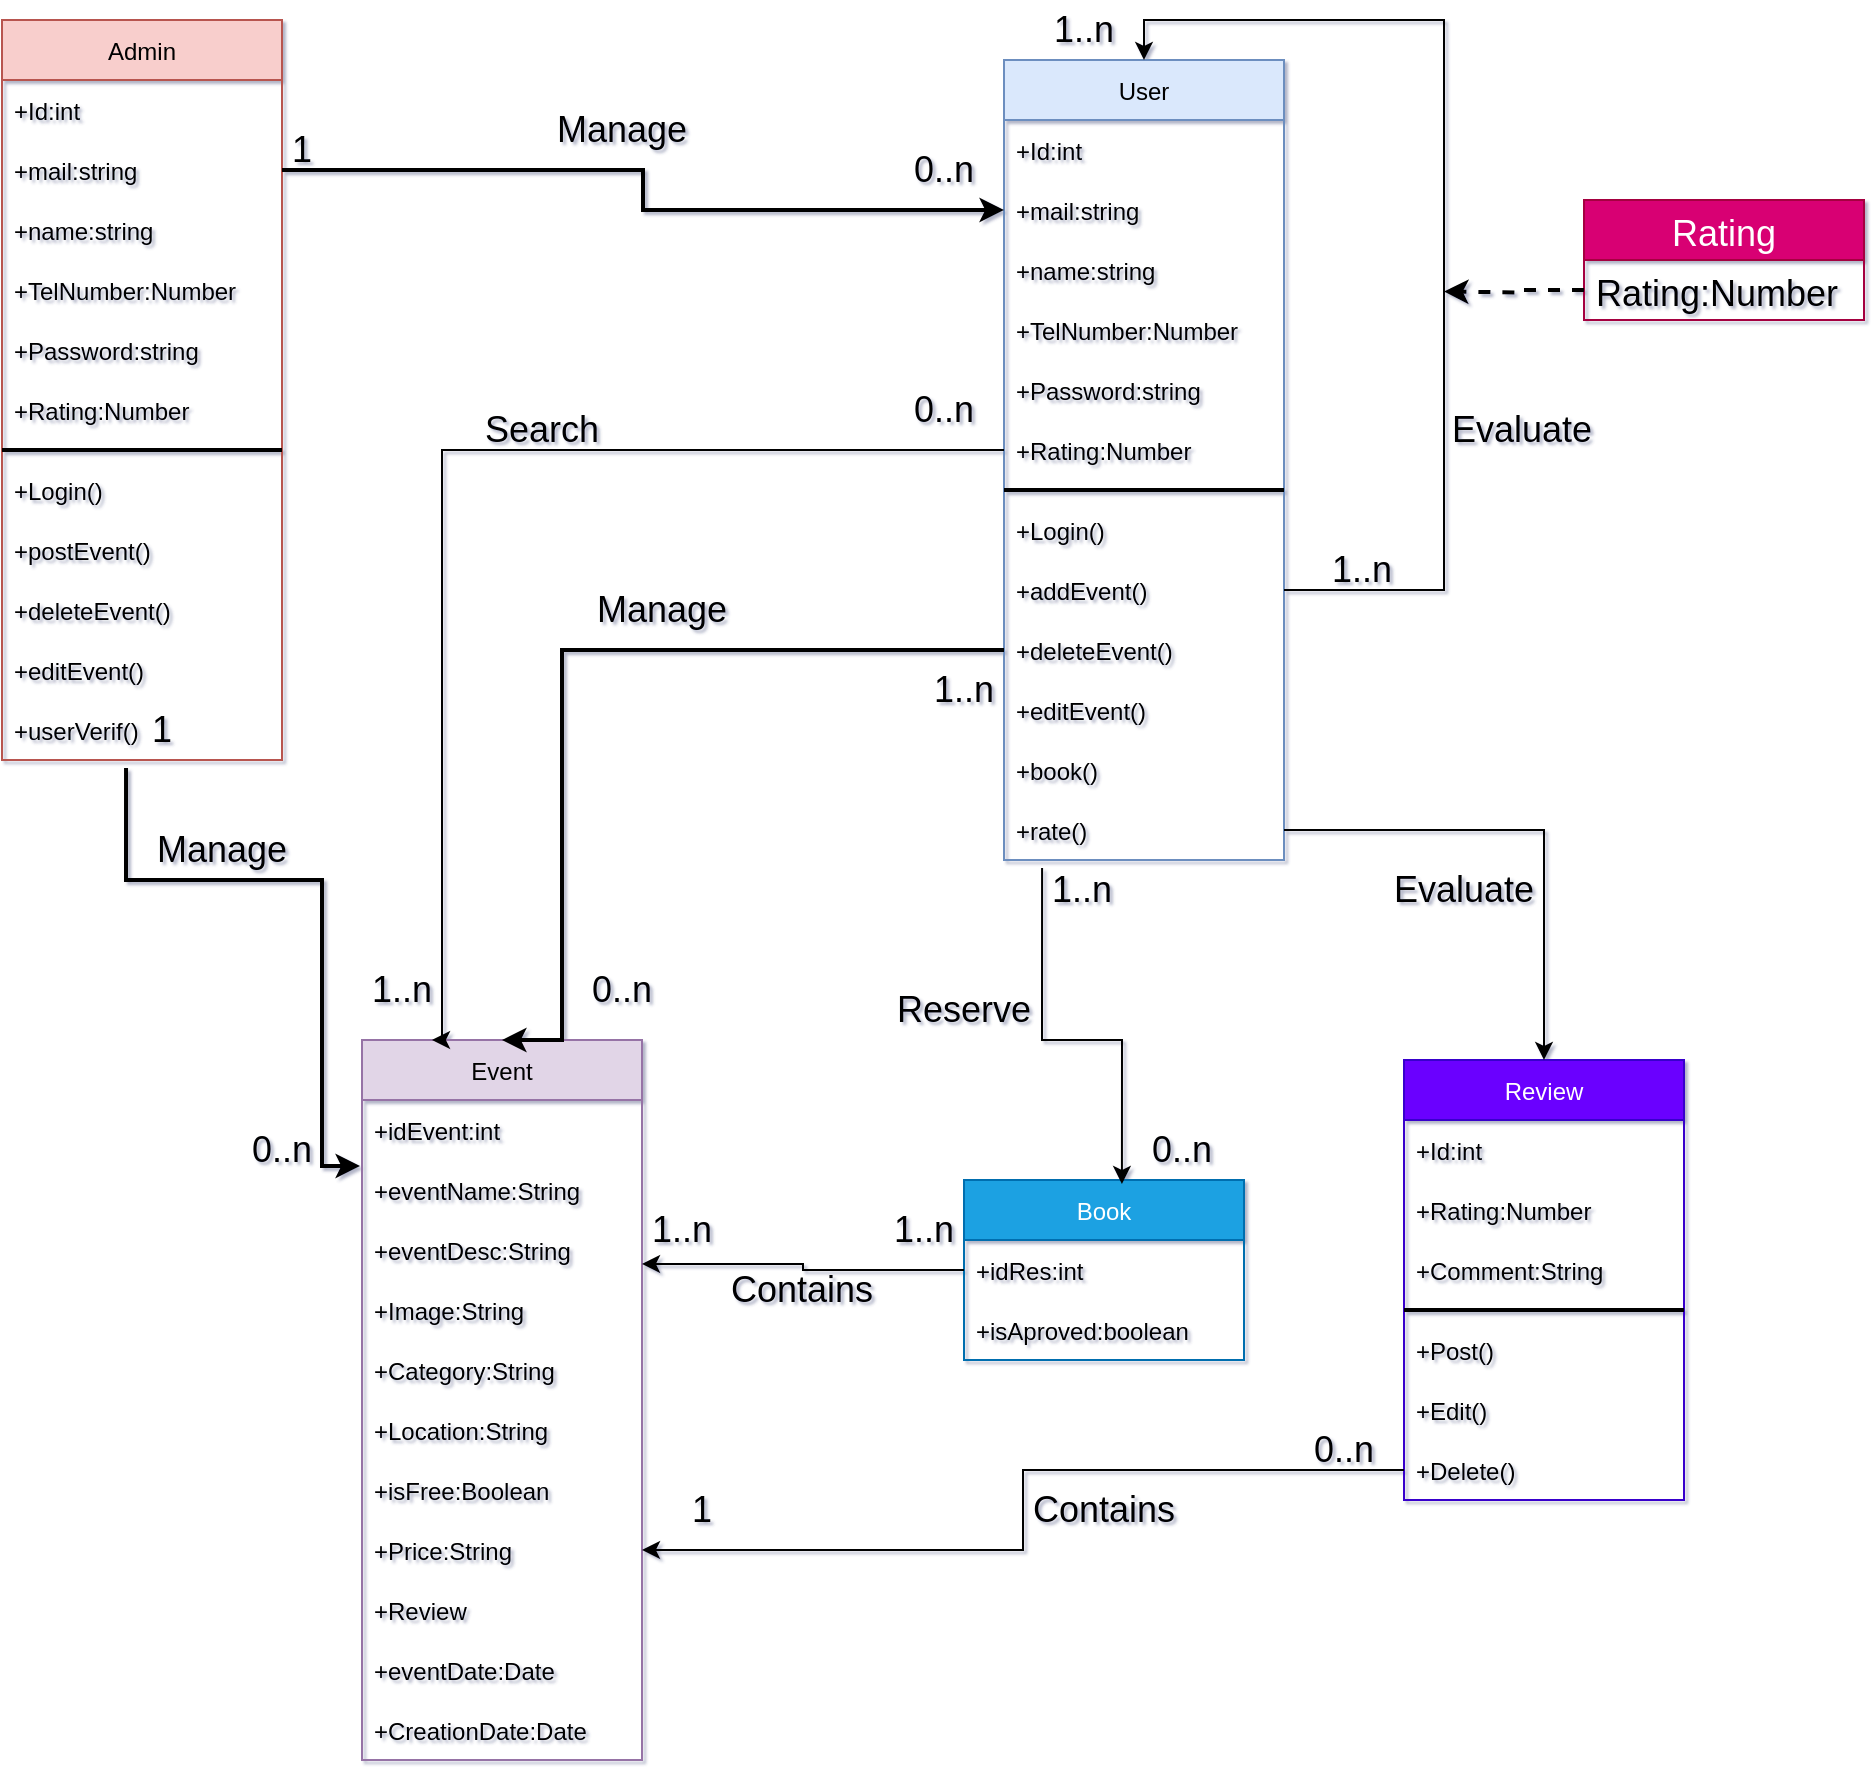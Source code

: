 <mxfile version="15.5.0" type="github">
  <diagram id="R2lEEEUBdFMjLlhIrx00" name="Page-1">
    <mxGraphModel dx="1181" dy="690" grid="0" gridSize="10" guides="1" tooltips="1" connect="1" arrows="1" fold="1" page="1" pageScale="1" pageWidth="850" pageHeight="1100" background="#FFFFFF" math="0" shadow="1" extFonts="Permanent Marker^https://fonts.googleapis.com/css?family=Permanent+Marker">
      <root>
        <mxCell id="0" />
        <mxCell id="1" parent="0" />
        <mxCell id="o4KRChbn16GOn_B5udHL-1" value="User" style="swimlane;fontStyle=0;childLayout=stackLayout;horizontal=1;startSize=30;horizontalStack=0;resizeParent=1;resizeParentMax=0;resizeLast=0;collapsible=1;marginBottom=0;hachureGap=4;pointerEvents=0;fillColor=#dae8fc;strokeColor=#6c8ebf;" parent="1" vertex="1">
          <mxGeometry x="531" y="40" width="140" height="400" as="geometry" />
        </mxCell>
        <mxCell id="o4KRChbn16GOn_B5udHL-2" value="+Id:int " style="text;strokeColor=none;fillColor=none;align=left;verticalAlign=middle;spacingLeft=4;spacingRight=4;overflow=hidden;points=[[0,0.5],[1,0.5]];portConstraint=eastwest;rotatable=0;" parent="o4KRChbn16GOn_B5udHL-1" vertex="1">
          <mxGeometry y="30" width="140" height="30" as="geometry" />
        </mxCell>
        <mxCell id="o4KRChbn16GOn_B5udHL-3" value="+mail:string" style="text;strokeColor=none;fillColor=none;align=left;verticalAlign=middle;spacingLeft=4;spacingRight=4;overflow=hidden;points=[[0,0.5],[1,0.5]];portConstraint=eastwest;rotatable=0;" parent="o4KRChbn16GOn_B5udHL-1" vertex="1">
          <mxGeometry y="60" width="140" height="30" as="geometry" />
        </mxCell>
        <mxCell id="o4KRChbn16GOn_B5udHL-4" value="+name:string" style="text;strokeColor=none;fillColor=none;align=left;verticalAlign=middle;spacingLeft=4;spacingRight=4;overflow=hidden;points=[[0,0.5],[1,0.5]];portConstraint=eastwest;rotatable=0;" parent="o4KRChbn16GOn_B5udHL-1" vertex="1">
          <mxGeometry y="90" width="140" height="30" as="geometry" />
        </mxCell>
        <mxCell id="o4KRChbn16GOn_B5udHL-6" value="+TelNumber:Number" style="text;strokeColor=none;fillColor=none;align=left;verticalAlign=middle;spacingLeft=4;spacingRight=4;overflow=hidden;points=[[0,0.5],[1,0.5]];portConstraint=eastwest;rotatable=0;hachureGap=4;pointerEvents=0;" parent="o4KRChbn16GOn_B5udHL-1" vertex="1">
          <mxGeometry y="120" width="140" height="30" as="geometry" />
        </mxCell>
        <mxCell id="o4KRChbn16GOn_B5udHL-7" value="+Password:string" style="text;strokeColor=none;fillColor=none;align=left;verticalAlign=middle;spacingLeft=4;spacingRight=4;overflow=hidden;points=[[0,0.5],[1,0.5]];portConstraint=eastwest;rotatable=0;hachureGap=4;pointerEvents=0;" parent="o4KRChbn16GOn_B5udHL-1" vertex="1">
          <mxGeometry y="150" width="140" height="30" as="geometry" />
        </mxCell>
        <mxCell id="o4KRChbn16GOn_B5udHL-17" value="+Rating:Number" style="text;strokeColor=none;fillColor=none;align=left;verticalAlign=middle;spacingLeft=4;spacingRight=4;overflow=hidden;points=[[0,0.5],[1,0.5]];portConstraint=eastwest;rotatable=0;hachureGap=4;pointerEvents=0;" parent="o4KRChbn16GOn_B5udHL-1" vertex="1">
          <mxGeometry y="180" width="140" height="30" as="geometry" />
        </mxCell>
        <mxCell id="o4KRChbn16GOn_B5udHL-12" value="" style="line;strokeWidth=2;html=1;hachureGap=4;pointerEvents=0;" parent="o4KRChbn16GOn_B5udHL-1" vertex="1">
          <mxGeometry y="210" width="140" height="10" as="geometry" />
        </mxCell>
        <mxCell id="o4KRChbn16GOn_B5udHL-5" value="+Login()" style="text;strokeColor=none;fillColor=none;align=left;verticalAlign=middle;spacingLeft=4;spacingRight=4;overflow=hidden;points=[[0,0.5],[1,0.5]];portConstraint=eastwest;rotatable=0;hachureGap=4;pointerEvents=0;labelBorderColor=none;" parent="o4KRChbn16GOn_B5udHL-1" vertex="1">
          <mxGeometry y="220" width="140" height="30" as="geometry" />
        </mxCell>
        <mxCell id="o4KRChbn16GOn_B5udHL-8" value="+addEvent()" style="text;strokeColor=none;fillColor=none;align=left;verticalAlign=middle;spacingLeft=4;spacingRight=4;overflow=hidden;points=[[0,0.5],[1,0.5]];portConstraint=eastwest;rotatable=0;hachureGap=4;pointerEvents=0;" parent="o4KRChbn16GOn_B5udHL-1" vertex="1">
          <mxGeometry y="250" width="140" height="30" as="geometry" />
        </mxCell>
        <mxCell id="o4KRChbn16GOn_B5udHL-13" value="+deleteEvent()" style="text;strokeColor=none;fillColor=none;align=left;verticalAlign=middle;spacingLeft=4;spacingRight=4;overflow=hidden;points=[[0,0.5],[1,0.5]];portConstraint=eastwest;rotatable=0;hachureGap=4;pointerEvents=0;" parent="o4KRChbn16GOn_B5udHL-1" vertex="1">
          <mxGeometry y="280" width="140" height="30" as="geometry" />
        </mxCell>
        <mxCell id="o4KRChbn16GOn_B5udHL-16" value="+editEvent()" style="text;strokeColor=none;fillColor=none;align=left;verticalAlign=middle;spacingLeft=4;spacingRight=4;overflow=hidden;points=[[0,0.5],[1,0.5]];portConstraint=eastwest;rotatable=0;hachureGap=4;pointerEvents=0;" parent="o4KRChbn16GOn_B5udHL-1" vertex="1">
          <mxGeometry y="310" width="140" height="30" as="geometry" />
        </mxCell>
        <mxCell id="o4KRChbn16GOn_B5udHL-15" value="+book()" style="text;strokeColor=none;fillColor=none;align=left;verticalAlign=middle;spacingLeft=4;spacingRight=4;overflow=hidden;points=[[0,0.5],[1,0.5]];portConstraint=eastwest;rotatable=0;hachureGap=4;pointerEvents=0;" parent="o4KRChbn16GOn_B5udHL-1" vertex="1">
          <mxGeometry y="340" width="140" height="30" as="geometry" />
        </mxCell>
        <mxCell id="o4KRChbn16GOn_B5udHL-14" value="+rate()" style="text;strokeColor=none;fillColor=none;align=left;verticalAlign=middle;spacingLeft=4;spacingRight=4;overflow=hidden;points=[[0,0.5],[1,0.5]];portConstraint=eastwest;rotatable=0;hachureGap=4;pointerEvents=0;" parent="o4KRChbn16GOn_B5udHL-1" vertex="1">
          <mxGeometry y="370" width="140" height="30" as="geometry" />
        </mxCell>
        <mxCell id="XhbfvF3PlBah4aEJmy0v-29" style="edgeStyle=orthogonalEdgeStyle;rounded=0;orthogonalLoop=1;jettySize=auto;html=1;exitX=1;exitY=0.5;exitDx=0;exitDy=0;fontSize=18;entryX=0.5;entryY=0;entryDx=0;entryDy=0;" edge="1" parent="o4KRChbn16GOn_B5udHL-1" source="o4KRChbn16GOn_B5udHL-8" target="o4KRChbn16GOn_B5udHL-1">
          <mxGeometry relative="1" as="geometry">
            <mxPoint x="280.0" y="-30" as="targetPoint" />
            <Array as="points">
              <mxPoint x="220" y="265" />
              <mxPoint x="220" y="-20" />
              <mxPoint x="70" y="-20" />
            </Array>
          </mxGeometry>
        </mxCell>
        <mxCell id="o4KRChbn16GOn_B5udHL-18" value="Book" style="swimlane;fontStyle=0;childLayout=stackLayout;horizontal=1;startSize=30;horizontalStack=0;resizeParent=1;resizeParentMax=0;resizeLast=0;collapsible=1;marginBottom=0;hachureGap=4;pointerEvents=0;strokeColor=#006EAF;fillColor=#1ba1e2;fontColor=#ffffff;" parent="1" vertex="1">
          <mxGeometry x="511" y="600" width="140" height="90" as="geometry" />
        </mxCell>
        <mxCell id="o4KRChbn16GOn_B5udHL-19" value="+idRes:int" style="text;strokeColor=none;fillColor=none;align=left;verticalAlign=middle;spacingLeft=4;spacingRight=4;overflow=hidden;points=[[0,0.5],[1,0.5]];portConstraint=eastwest;rotatable=0;" parent="o4KRChbn16GOn_B5udHL-18" vertex="1">
          <mxGeometry y="30" width="140" height="30" as="geometry" />
        </mxCell>
        <mxCell id="o4KRChbn16GOn_B5udHL-20" value="+isAproved:boolean" style="text;strokeColor=none;fillColor=none;align=left;verticalAlign=middle;spacingLeft=4;spacingRight=4;overflow=hidden;points=[[0,0.5],[1,0.5]];portConstraint=eastwest;rotatable=0;" parent="o4KRChbn16GOn_B5udHL-18" vertex="1">
          <mxGeometry y="60" width="140" height="30" as="geometry" />
        </mxCell>
        <mxCell id="o4KRChbn16GOn_B5udHL-35" value="Admin" style="swimlane;fontStyle=0;childLayout=stackLayout;horizontal=1;startSize=30;horizontalStack=0;resizeParent=1;resizeParentMax=0;resizeLast=0;collapsible=1;marginBottom=0;hachureGap=4;pointerEvents=0;fillColor=#f8cecc;strokeColor=#b85450;" parent="1" vertex="1">
          <mxGeometry x="30" y="20" width="140" height="370" as="geometry" />
        </mxCell>
        <mxCell id="o4KRChbn16GOn_B5udHL-36" value="+Id:int " style="text;strokeColor=none;fillColor=none;align=left;verticalAlign=middle;spacingLeft=4;spacingRight=4;overflow=hidden;points=[[0,0.5],[1,0.5]];portConstraint=eastwest;rotatable=0;" parent="o4KRChbn16GOn_B5udHL-35" vertex="1">
          <mxGeometry y="30" width="140" height="30" as="geometry" />
        </mxCell>
        <mxCell id="o4KRChbn16GOn_B5udHL-37" value="+mail:string" style="text;strokeColor=none;fillColor=none;align=left;verticalAlign=middle;spacingLeft=4;spacingRight=4;overflow=hidden;points=[[0,0.5],[1,0.5]];portConstraint=eastwest;rotatable=0;" parent="o4KRChbn16GOn_B5udHL-35" vertex="1">
          <mxGeometry y="60" width="140" height="30" as="geometry" />
        </mxCell>
        <mxCell id="o4KRChbn16GOn_B5udHL-38" value="+name:string" style="text;strokeColor=none;fillColor=none;align=left;verticalAlign=middle;spacingLeft=4;spacingRight=4;overflow=hidden;points=[[0,0.5],[1,0.5]];portConstraint=eastwest;rotatable=0;" parent="o4KRChbn16GOn_B5udHL-35" vertex="1">
          <mxGeometry y="90" width="140" height="30" as="geometry" />
        </mxCell>
        <mxCell id="o4KRChbn16GOn_B5udHL-39" value="+TelNumber:Number" style="text;strokeColor=none;fillColor=none;align=left;verticalAlign=middle;spacingLeft=4;spacingRight=4;overflow=hidden;points=[[0,0.5],[1,0.5]];portConstraint=eastwest;rotatable=0;hachureGap=4;pointerEvents=0;" parent="o4KRChbn16GOn_B5udHL-35" vertex="1">
          <mxGeometry y="120" width="140" height="30" as="geometry" />
        </mxCell>
        <mxCell id="o4KRChbn16GOn_B5udHL-40" value="+Password:string" style="text;strokeColor=none;fillColor=none;align=left;verticalAlign=middle;spacingLeft=4;spacingRight=4;overflow=hidden;points=[[0,0.5],[1,0.5]];portConstraint=eastwest;rotatable=0;hachureGap=4;pointerEvents=0;" parent="o4KRChbn16GOn_B5udHL-35" vertex="1">
          <mxGeometry y="150" width="140" height="30" as="geometry" />
        </mxCell>
        <mxCell id="o4KRChbn16GOn_B5udHL-42" value="+Rating:Number" style="text;strokeColor=none;fillColor=none;align=left;verticalAlign=middle;spacingLeft=4;spacingRight=4;overflow=hidden;points=[[0,0.5],[1,0.5]];portConstraint=eastwest;rotatable=0;hachureGap=4;pointerEvents=0;" parent="o4KRChbn16GOn_B5udHL-35" vertex="1">
          <mxGeometry y="180" width="140" height="30" as="geometry" />
        </mxCell>
        <mxCell id="o4KRChbn16GOn_B5udHL-43" value="" style="line;strokeWidth=2;html=1;hachureGap=4;pointerEvents=0;" parent="o4KRChbn16GOn_B5udHL-35" vertex="1">
          <mxGeometry y="210" width="140" height="10" as="geometry" />
        </mxCell>
        <mxCell id="o4KRChbn16GOn_B5udHL-44" value="+Login()" style="text;strokeColor=none;fillColor=none;align=left;verticalAlign=middle;spacingLeft=4;spacingRight=4;overflow=hidden;points=[[0,0.5],[1,0.5]];portConstraint=eastwest;rotatable=0;hachureGap=4;pointerEvents=0;labelBorderColor=none;" parent="o4KRChbn16GOn_B5udHL-35" vertex="1">
          <mxGeometry y="220" width="140" height="30" as="geometry" />
        </mxCell>
        <mxCell id="o4KRChbn16GOn_B5udHL-45" value="+postEvent()" style="text;strokeColor=none;fillColor=none;align=left;verticalAlign=middle;spacingLeft=4;spacingRight=4;overflow=hidden;points=[[0,0.5],[1,0.5]];portConstraint=eastwest;rotatable=0;hachureGap=4;pointerEvents=0;" parent="o4KRChbn16GOn_B5udHL-35" vertex="1">
          <mxGeometry y="250" width="140" height="30" as="geometry" />
        </mxCell>
        <mxCell id="o4KRChbn16GOn_B5udHL-46" value="+deleteEvent()" style="text;strokeColor=none;fillColor=none;align=left;verticalAlign=middle;spacingLeft=4;spacingRight=4;overflow=hidden;points=[[0,0.5],[1,0.5]];portConstraint=eastwest;rotatable=0;hachureGap=4;pointerEvents=0;" parent="o4KRChbn16GOn_B5udHL-35" vertex="1">
          <mxGeometry y="280" width="140" height="30" as="geometry" />
        </mxCell>
        <mxCell id="XhbfvF3PlBah4aEJmy0v-53" value="+editEvent()" style="text;strokeColor=none;fillColor=none;align=left;verticalAlign=middle;spacingLeft=4;spacingRight=4;overflow=hidden;points=[[0,0.5],[1,0.5]];portConstraint=eastwest;rotatable=0;hachureGap=4;pointerEvents=0;" vertex="1" parent="o4KRChbn16GOn_B5udHL-35">
          <mxGeometry y="310" width="140" height="30" as="geometry" />
        </mxCell>
        <mxCell id="o4KRChbn16GOn_B5udHL-48" value="+userVerif()" style="text;strokeColor=none;fillColor=none;align=left;verticalAlign=middle;spacingLeft=4;spacingRight=4;overflow=hidden;points=[[0,0.5],[1,0.5]];portConstraint=eastwest;rotatable=0;hachureGap=4;pointerEvents=0;" parent="o4KRChbn16GOn_B5udHL-35" vertex="1">
          <mxGeometry y="340" width="140" height="30" as="geometry" />
        </mxCell>
        <mxCell id="o4KRChbn16GOn_B5udHL-50" value="Event" style="swimlane;fontStyle=0;childLayout=stackLayout;horizontal=1;startSize=30;horizontalStack=0;resizeParent=1;resizeParentMax=0;resizeLast=0;collapsible=1;marginBottom=0;hachureGap=4;pointerEvents=0;strokeColor=#9673a6;fillColor=#e1d5e7;" parent="1" vertex="1">
          <mxGeometry x="210" y="530" width="140" height="360" as="geometry" />
        </mxCell>
        <mxCell id="o4KRChbn16GOn_B5udHL-51" value="+idEvent:int" style="text;strokeColor=none;fillColor=none;align=left;verticalAlign=middle;spacingLeft=4;spacingRight=4;overflow=hidden;points=[[0,0.5],[1,0.5]];portConstraint=eastwest;rotatable=0;" parent="o4KRChbn16GOn_B5udHL-50" vertex="1">
          <mxGeometry y="30" width="140" height="30" as="geometry" />
        </mxCell>
        <mxCell id="o4KRChbn16GOn_B5udHL-52" value="+eventName:String" style="text;strokeColor=none;fillColor=none;align=left;verticalAlign=middle;spacingLeft=4;spacingRight=4;overflow=hidden;points=[[0,0.5],[1,0.5]];portConstraint=eastwest;rotatable=0;" parent="o4KRChbn16GOn_B5udHL-50" vertex="1">
          <mxGeometry y="60" width="140" height="30" as="geometry" />
        </mxCell>
        <mxCell id="o4KRChbn16GOn_B5udHL-53" value="+eventDesc:String" style="text;strokeColor=none;fillColor=none;align=left;verticalAlign=middle;spacingLeft=4;spacingRight=4;overflow=hidden;points=[[0,0.5],[1,0.5]];portConstraint=eastwest;rotatable=0;" parent="o4KRChbn16GOn_B5udHL-50" vertex="1">
          <mxGeometry y="90" width="140" height="30" as="geometry" />
        </mxCell>
        <mxCell id="o4KRChbn16GOn_B5udHL-54" value="+Image:String" style="text;strokeColor=none;fillColor=none;align=left;verticalAlign=middle;spacingLeft=4;spacingRight=4;overflow=hidden;points=[[0,0.5],[1,0.5]];portConstraint=eastwest;rotatable=0;hachureGap=4;pointerEvents=0;" parent="o4KRChbn16GOn_B5udHL-50" vertex="1">
          <mxGeometry y="120" width="140" height="30" as="geometry" />
        </mxCell>
        <mxCell id="o4KRChbn16GOn_B5udHL-55" value="+Category:String" style="text;strokeColor=none;fillColor=none;align=left;verticalAlign=middle;spacingLeft=4;spacingRight=4;overflow=hidden;points=[[0,0.5],[1,0.5]];portConstraint=eastwest;rotatable=0;hachureGap=4;pointerEvents=0;" parent="o4KRChbn16GOn_B5udHL-50" vertex="1">
          <mxGeometry y="150" width="140" height="30" as="geometry" />
        </mxCell>
        <mxCell id="o4KRChbn16GOn_B5udHL-60" value="+Location:String" style="text;strokeColor=none;fillColor=none;align=left;verticalAlign=middle;spacingLeft=4;spacingRight=4;overflow=hidden;points=[[0,0.5],[1,0.5]];portConstraint=eastwest;rotatable=0;hachureGap=4;pointerEvents=0;" parent="o4KRChbn16GOn_B5udHL-50" vertex="1">
          <mxGeometry y="180" width="140" height="30" as="geometry" />
        </mxCell>
        <mxCell id="o4KRChbn16GOn_B5udHL-56" value="+isFree:Boolean" style="text;strokeColor=none;fillColor=none;align=left;verticalAlign=middle;spacingLeft=4;spacingRight=4;overflow=hidden;points=[[0,0.5],[1,0.5]];portConstraint=eastwest;rotatable=0;hachureGap=4;pointerEvents=0;" parent="o4KRChbn16GOn_B5udHL-50" vertex="1">
          <mxGeometry y="210" width="140" height="30" as="geometry" />
        </mxCell>
        <mxCell id="o4KRChbn16GOn_B5udHL-57" value="+Price:String" style="text;strokeColor=none;fillColor=none;align=left;verticalAlign=middle;spacingLeft=4;spacingRight=4;overflow=hidden;points=[[0,0.5],[1,0.5]];portConstraint=eastwest;rotatable=0;hachureGap=4;pointerEvents=0;" parent="o4KRChbn16GOn_B5udHL-50" vertex="1">
          <mxGeometry y="240" width="140" height="30" as="geometry" />
        </mxCell>
        <mxCell id="XhbfvF3PlBah4aEJmy0v-17" value="+Review" style="text;strokeColor=none;fillColor=none;align=left;verticalAlign=middle;spacingLeft=4;spacingRight=4;overflow=hidden;points=[[0,0.5],[1,0.5]];portConstraint=eastwest;rotatable=0;" vertex="1" parent="o4KRChbn16GOn_B5udHL-50">
          <mxGeometry y="270" width="140" height="30" as="geometry" />
        </mxCell>
        <mxCell id="o4KRChbn16GOn_B5udHL-58" value="+eventDate:Date" style="text;strokeColor=none;fillColor=none;align=left;verticalAlign=middle;spacingLeft=4;spacingRight=4;overflow=hidden;points=[[0,0.5],[1,0.5]];portConstraint=eastwest;rotatable=0;hachureGap=4;pointerEvents=0;" parent="o4KRChbn16GOn_B5udHL-50" vertex="1">
          <mxGeometry y="300" width="140" height="30" as="geometry" />
        </mxCell>
        <mxCell id="o4KRChbn16GOn_B5udHL-59" value="+CreationDate:Date" style="text;strokeColor=none;fillColor=none;align=left;verticalAlign=middle;spacingLeft=4;spacingRight=4;overflow=hidden;points=[[0,0.5],[1,0.5]];portConstraint=eastwest;rotatable=0;hachureGap=4;pointerEvents=0;" parent="o4KRChbn16GOn_B5udHL-50" vertex="1">
          <mxGeometry y="330" width="140" height="30" as="geometry" />
        </mxCell>
        <mxCell id="XhbfvF3PlBah4aEJmy0v-3" value="Review" style="swimlane;fontStyle=0;childLayout=stackLayout;horizontal=1;startSize=30;horizontalStack=0;resizeParent=1;resizeParentMax=0;resizeLast=0;collapsible=1;marginBottom=0;fillColor=#6a00ff;strokeColor=#3700CC;fontColor=#ffffff;" vertex="1" parent="1">
          <mxGeometry x="731" y="540" width="140" height="220" as="geometry" />
        </mxCell>
        <mxCell id="XhbfvF3PlBah4aEJmy0v-4" value="+Id:int" style="text;strokeColor=none;fillColor=none;align=left;verticalAlign=middle;spacingLeft=4;spacingRight=4;overflow=hidden;points=[[0,0.5],[1,0.5]];portConstraint=eastwest;rotatable=0;" vertex="1" parent="XhbfvF3PlBah4aEJmy0v-3">
          <mxGeometry y="30" width="140" height="30" as="geometry" />
        </mxCell>
        <mxCell id="XhbfvF3PlBah4aEJmy0v-5" value="+Rating:Number" style="text;strokeColor=none;fillColor=none;align=left;verticalAlign=middle;spacingLeft=4;spacingRight=4;overflow=hidden;points=[[0,0.5],[1,0.5]];portConstraint=eastwest;rotatable=0;" vertex="1" parent="XhbfvF3PlBah4aEJmy0v-3">
          <mxGeometry y="60" width="140" height="30" as="geometry" />
        </mxCell>
        <mxCell id="XhbfvF3PlBah4aEJmy0v-6" value="+Comment:String" style="text;strokeColor=none;fillColor=none;align=left;verticalAlign=middle;spacingLeft=4;spacingRight=4;overflow=hidden;points=[[0,0.5],[1,0.5]];portConstraint=eastwest;rotatable=0;" vertex="1" parent="XhbfvF3PlBah4aEJmy0v-3">
          <mxGeometry y="90" width="140" height="30" as="geometry" />
        </mxCell>
        <mxCell id="XhbfvF3PlBah4aEJmy0v-7" value="" style="line;strokeWidth=2;html=1;" vertex="1" parent="XhbfvF3PlBah4aEJmy0v-3">
          <mxGeometry y="120" width="140" height="10" as="geometry" />
        </mxCell>
        <mxCell id="XhbfvF3PlBah4aEJmy0v-9" value="+Post()" style="text;strokeColor=none;fillColor=none;align=left;verticalAlign=middle;spacingLeft=4;spacingRight=4;overflow=hidden;points=[[0,0.5],[1,0.5]];portConstraint=eastwest;rotatable=0;" vertex="1" parent="XhbfvF3PlBah4aEJmy0v-3">
          <mxGeometry y="130" width="140" height="30" as="geometry" />
        </mxCell>
        <mxCell id="XhbfvF3PlBah4aEJmy0v-10" value="+Edit()" style="text;strokeColor=none;fillColor=none;align=left;verticalAlign=middle;spacingLeft=4;spacingRight=4;overflow=hidden;points=[[0,0.5],[1,0.5]];portConstraint=eastwest;rotatable=0;" vertex="1" parent="XhbfvF3PlBah4aEJmy0v-3">
          <mxGeometry y="160" width="140" height="30" as="geometry" />
        </mxCell>
        <mxCell id="XhbfvF3PlBah4aEJmy0v-8" value="+Delete()" style="text;strokeColor=none;fillColor=none;align=left;verticalAlign=middle;spacingLeft=4;spacingRight=4;overflow=hidden;points=[[0,0.5],[1,0.5]];portConstraint=eastwest;rotatable=0;" vertex="1" parent="XhbfvF3PlBah4aEJmy0v-3">
          <mxGeometry y="190" width="140" height="30" as="geometry" />
        </mxCell>
        <mxCell id="XhbfvF3PlBah4aEJmy0v-11" style="edgeStyle=orthogonalEdgeStyle;rounded=0;orthogonalLoop=1;jettySize=auto;html=1;entryX=-0.007;entryY=0.1;entryDx=0;entryDy=0;entryPerimeter=0;exitX=0.443;exitY=1.133;exitDx=0;exitDy=0;exitPerimeter=0;strokeWidth=2;" edge="1" parent="1" source="o4KRChbn16GOn_B5udHL-48" target="o4KRChbn16GOn_B5udHL-52">
          <mxGeometry relative="1" as="geometry">
            <Array as="points">
              <mxPoint x="92" y="450" />
              <mxPoint x="190" y="450" />
              <mxPoint x="190" y="593" />
            </Array>
          </mxGeometry>
        </mxCell>
        <mxCell id="XhbfvF3PlBah4aEJmy0v-12" style="edgeStyle=orthogonalEdgeStyle;rounded=0;orthogonalLoop=1;jettySize=auto;html=1;entryX=0.564;entryY=0.022;entryDx=0;entryDy=0;entryPerimeter=0;exitX=0.136;exitY=1.133;exitDx=0;exitDy=0;exitPerimeter=0;" edge="1" parent="1" source="o4KRChbn16GOn_B5udHL-14" target="o4KRChbn16GOn_B5udHL-18">
          <mxGeometry relative="1" as="geometry">
            <mxPoint x="561" y="460" as="sourcePoint" />
            <Array as="points">
              <mxPoint x="550" y="530" />
              <mxPoint x="590" y="530" />
            </Array>
          </mxGeometry>
        </mxCell>
        <mxCell id="XhbfvF3PlBah4aEJmy0v-13" style="edgeStyle=orthogonalEdgeStyle;rounded=0;orthogonalLoop=1;jettySize=auto;html=1;" edge="1" parent="1" source="o4KRChbn16GOn_B5udHL-14" target="XhbfvF3PlBah4aEJmy0v-3">
          <mxGeometry relative="1" as="geometry" />
        </mxCell>
        <mxCell id="XhbfvF3PlBah4aEJmy0v-14" style="edgeStyle=orthogonalEdgeStyle;rounded=0;orthogonalLoop=1;jettySize=auto;html=1;entryX=1;entryY=0.5;entryDx=0;entryDy=0;" edge="1" parent="1" source="XhbfvF3PlBah4aEJmy0v-8" target="o4KRChbn16GOn_B5udHL-57">
          <mxGeometry relative="1" as="geometry" />
        </mxCell>
        <mxCell id="XhbfvF3PlBah4aEJmy0v-15" style="edgeStyle=orthogonalEdgeStyle;rounded=0;orthogonalLoop=1;jettySize=auto;html=1;entryX=1;entryY=0.733;entryDx=0;entryDy=0;entryPerimeter=0;" edge="1" parent="1" source="o4KRChbn16GOn_B5udHL-19" target="o4KRChbn16GOn_B5udHL-53">
          <mxGeometry relative="1" as="geometry" />
        </mxCell>
        <mxCell id="XhbfvF3PlBah4aEJmy0v-16" style="edgeStyle=orthogonalEdgeStyle;rounded=0;orthogonalLoop=1;jettySize=auto;html=1;exitX=1;exitY=0.5;exitDx=0;exitDy=0;entryX=0;entryY=0.5;entryDx=0;entryDy=0;strokeWidth=2;" edge="1" parent="1" source="o4KRChbn16GOn_B5udHL-37" target="o4KRChbn16GOn_B5udHL-3">
          <mxGeometry relative="1" as="geometry" />
        </mxCell>
        <mxCell id="XhbfvF3PlBah4aEJmy0v-18" style="edgeStyle=orthogonalEdgeStyle;rounded=0;orthogonalLoop=1;jettySize=auto;html=1;exitX=0;exitY=0.5;exitDx=0;exitDy=0;entryX=0.5;entryY=0;entryDx=0;entryDy=0;strokeWidth=2;" edge="1" parent="1" source="o4KRChbn16GOn_B5udHL-13" target="o4KRChbn16GOn_B5udHL-50">
          <mxGeometry relative="1" as="geometry">
            <Array as="points">
              <mxPoint x="310" y="335" />
              <mxPoint x="310" y="530" />
            </Array>
          </mxGeometry>
        </mxCell>
        <mxCell id="XhbfvF3PlBah4aEJmy0v-19" value="&lt;font style=&quot;font-size: 18px&quot;&gt;1..n&lt;/font&gt;" style="text;html=1;strokeColor=none;fillColor=none;align=center;verticalAlign=middle;whiteSpace=wrap;rounded=0;" vertex="1" parent="1">
          <mxGeometry x="491" y="340" width="40" height="30" as="geometry" />
        </mxCell>
        <mxCell id="XhbfvF3PlBah4aEJmy0v-20" value="0..n" style="text;html=1;strokeColor=none;fillColor=none;align=center;verticalAlign=middle;whiteSpace=wrap;rounded=0;fontSize=18;" vertex="1" parent="1">
          <mxGeometry x="310" y="490" width="60" height="30" as="geometry" />
        </mxCell>
        <mxCell id="XhbfvF3PlBah4aEJmy0v-21" value="0..n" style="text;html=1;strokeColor=none;fillColor=none;align=center;verticalAlign=middle;whiteSpace=wrap;rounded=0;fontSize=18;" vertex="1" parent="1">
          <mxGeometry x="140" y="570" width="60" height="30" as="geometry" />
        </mxCell>
        <mxCell id="XhbfvF3PlBah4aEJmy0v-22" value="&lt;font style=&quot;font-size: 18px&quot;&gt;1&lt;/font&gt;" style="text;html=1;strokeColor=none;fillColor=none;align=center;verticalAlign=middle;whiteSpace=wrap;rounded=0;" vertex="1" parent="1">
          <mxGeometry x="90" y="360" width="40" height="30" as="geometry" />
        </mxCell>
        <mxCell id="XhbfvF3PlBah4aEJmy0v-23" value="&lt;font style=&quot;font-size: 18px&quot;&gt;1&lt;/font&gt;" style="text;html=1;strokeColor=none;fillColor=none;align=center;verticalAlign=middle;whiteSpace=wrap;rounded=0;" vertex="1" parent="1">
          <mxGeometry x="160" y="70" width="40" height="30" as="geometry" />
        </mxCell>
        <mxCell id="XhbfvF3PlBah4aEJmy0v-24" value="0..n" style="text;html=1;strokeColor=none;fillColor=none;align=center;verticalAlign=middle;whiteSpace=wrap;rounded=0;fontSize=18;" vertex="1" parent="1">
          <mxGeometry x="471" y="80" width="60" height="30" as="geometry" />
        </mxCell>
        <mxCell id="XhbfvF3PlBah4aEJmy0v-25" value="&lt;font style=&quot;font-size: 18px&quot;&gt;1&lt;/font&gt;" style="text;html=1;strokeColor=none;fillColor=none;align=center;verticalAlign=middle;whiteSpace=wrap;rounded=0;" vertex="1" parent="1">
          <mxGeometry x="360" y="750" width="40" height="30" as="geometry" />
        </mxCell>
        <mxCell id="XhbfvF3PlBah4aEJmy0v-28" value="0..n" style="text;html=1;strokeColor=none;fillColor=none;align=center;verticalAlign=middle;whiteSpace=wrap;rounded=0;fontSize=18;" vertex="1" parent="1">
          <mxGeometry x="671" y="720" width="60" height="30" as="geometry" />
        </mxCell>
        <mxCell id="XhbfvF3PlBah4aEJmy0v-30" value="Rating" style="swimlane;fontStyle=0;childLayout=stackLayout;horizontal=1;startSize=30;horizontalStack=0;resizeParent=1;resizeParentMax=0;resizeLast=0;collapsible=1;marginBottom=0;fontSize=18;fillColor=#d80073;strokeColor=#A50040;fontColor=#ffffff;" vertex="1" parent="1">
          <mxGeometry x="821" y="110" width="140" height="60" as="geometry" />
        </mxCell>
        <mxCell id="XhbfvF3PlBah4aEJmy0v-31" value="Rating:Number" style="text;strokeColor=none;fillColor=none;align=left;verticalAlign=middle;spacingLeft=4;spacingRight=4;overflow=hidden;points=[[0,0.5],[1,0.5]];portConstraint=eastwest;rotatable=0;fontSize=18;" vertex="1" parent="XhbfvF3PlBah4aEJmy0v-30">
          <mxGeometry y="30" width="140" height="30" as="geometry" />
        </mxCell>
        <mxCell id="XhbfvF3PlBah4aEJmy0v-34" style="edgeStyle=orthogonalEdgeStyle;rounded=0;orthogonalLoop=1;jettySize=auto;html=1;exitX=0;exitY=0.5;exitDx=0;exitDy=0;fontSize=18;dashed=1;strokeWidth=2;" edge="1" parent="1" source="XhbfvF3PlBah4aEJmy0v-31">
          <mxGeometry relative="1" as="geometry">
            <mxPoint x="751.0" y="155.714" as="targetPoint" />
          </mxGeometry>
        </mxCell>
        <mxCell id="XhbfvF3PlBah4aEJmy0v-35" style="edgeStyle=orthogonalEdgeStyle;rounded=0;orthogonalLoop=1;jettySize=auto;html=1;entryX=0.25;entryY=0;entryDx=0;entryDy=0;fontSize=18;strokeWidth=1;" edge="1" parent="1" source="o4KRChbn16GOn_B5udHL-17" target="o4KRChbn16GOn_B5udHL-50">
          <mxGeometry relative="1" as="geometry">
            <Array as="points">
              <mxPoint x="250" y="235" />
              <mxPoint x="250" y="530" />
            </Array>
          </mxGeometry>
        </mxCell>
        <mxCell id="XhbfvF3PlBah4aEJmy0v-36" value="0..n" style="text;html=1;strokeColor=none;fillColor=none;align=center;verticalAlign=middle;whiteSpace=wrap;rounded=0;fontSize=18;" vertex="1" parent="1">
          <mxGeometry x="471" y="200" width="60" height="30" as="geometry" />
        </mxCell>
        <mxCell id="XhbfvF3PlBah4aEJmy0v-37" value="1..n" style="text;html=1;strokeColor=none;fillColor=none;align=center;verticalAlign=middle;whiteSpace=wrap;rounded=0;fontSize=18;" vertex="1" parent="1">
          <mxGeometry x="200" y="490" width="60" height="30" as="geometry" />
        </mxCell>
        <mxCell id="XhbfvF3PlBah4aEJmy0v-38" value="&lt;font style=&quot;font-size: 18px&quot;&gt;1..n&lt;/font&gt;" style="text;html=1;strokeColor=none;fillColor=none;align=center;verticalAlign=middle;whiteSpace=wrap;rounded=0;" vertex="1" parent="1">
          <mxGeometry x="550" y="440" width="40" height="30" as="geometry" />
        </mxCell>
        <mxCell id="XhbfvF3PlBah4aEJmy0v-39" value="&lt;font style=&quot;font-size: 18px&quot;&gt;0..n&lt;/font&gt;" style="text;html=1;strokeColor=none;fillColor=none;align=center;verticalAlign=middle;whiteSpace=wrap;rounded=0;" vertex="1" parent="1">
          <mxGeometry x="600" y="570" width="40" height="30" as="geometry" />
        </mxCell>
        <mxCell id="XhbfvF3PlBah4aEJmy0v-40" value="&lt;font style=&quot;font-size: 18px&quot;&gt;1..n&lt;/font&gt;" style="text;html=1;strokeColor=none;fillColor=none;align=center;verticalAlign=middle;whiteSpace=wrap;rounded=0;" vertex="1" parent="1">
          <mxGeometry x="471" y="610" width="40" height="30" as="geometry" />
        </mxCell>
        <mxCell id="XhbfvF3PlBah4aEJmy0v-41" value="&lt;font style=&quot;font-size: 18px&quot;&gt;1..n&lt;/font&gt;" style="text;html=1;strokeColor=none;fillColor=none;align=center;verticalAlign=middle;whiteSpace=wrap;rounded=0;" vertex="1" parent="1">
          <mxGeometry x="350" y="610" width="40" height="30" as="geometry" />
        </mxCell>
        <mxCell id="XhbfvF3PlBah4aEJmy0v-42" value="Manage" style="text;html=1;strokeColor=none;fillColor=none;align=center;verticalAlign=middle;whiteSpace=wrap;rounded=0;fontSize=18;" vertex="1" parent="1">
          <mxGeometry x="310" y="60" width="60" height="30" as="geometry" />
        </mxCell>
        <mxCell id="XhbfvF3PlBah4aEJmy0v-43" value="Manage" style="text;html=1;strokeColor=none;fillColor=none;align=center;verticalAlign=middle;whiteSpace=wrap;rounded=0;fontSize=18;" vertex="1" parent="1">
          <mxGeometry x="330" y="300" width="60" height="30" as="geometry" />
        </mxCell>
        <mxCell id="XhbfvF3PlBah4aEJmy0v-44" value="Manage" style="text;html=1;strokeColor=none;fillColor=none;align=center;verticalAlign=middle;whiteSpace=wrap;rounded=0;fontSize=18;" vertex="1" parent="1">
          <mxGeometry x="110" y="420" width="60" height="30" as="geometry" />
        </mxCell>
        <mxCell id="XhbfvF3PlBah4aEJmy0v-45" value="Evaluate" style="text;html=1;strokeColor=none;fillColor=none;align=center;verticalAlign=middle;whiteSpace=wrap;rounded=0;fontSize=18;" vertex="1" parent="1">
          <mxGeometry x="731" y="440" width="60" height="30" as="geometry" />
        </mxCell>
        <mxCell id="XhbfvF3PlBah4aEJmy0v-46" value="Reserve" style="text;html=1;strokeColor=none;fillColor=none;align=center;verticalAlign=middle;whiteSpace=wrap;rounded=0;fontSize=18;" vertex="1" parent="1">
          <mxGeometry x="481" y="500" width="60" height="30" as="geometry" />
        </mxCell>
        <mxCell id="XhbfvF3PlBah4aEJmy0v-47" value="Search" style="text;html=1;strokeColor=none;fillColor=none;align=center;verticalAlign=middle;whiteSpace=wrap;rounded=0;fontSize=18;" vertex="1" parent="1">
          <mxGeometry x="270" y="210" width="60" height="30" as="geometry" />
        </mxCell>
        <mxCell id="XhbfvF3PlBah4aEJmy0v-48" value="Contains" style="text;html=1;strokeColor=none;fillColor=none;align=center;verticalAlign=middle;whiteSpace=wrap;rounded=0;fontSize=18;" vertex="1" parent="1">
          <mxGeometry x="400" y="640" width="60" height="30" as="geometry" />
        </mxCell>
        <mxCell id="XhbfvF3PlBah4aEJmy0v-49" value="Contains" style="text;html=1;strokeColor=none;fillColor=none;align=center;verticalAlign=middle;whiteSpace=wrap;rounded=0;fontSize=18;" vertex="1" parent="1">
          <mxGeometry x="551" y="750" width="60" height="30" as="geometry" />
        </mxCell>
        <mxCell id="XhbfvF3PlBah4aEJmy0v-50" value="Evaluate" style="text;html=1;strokeColor=none;fillColor=none;align=center;verticalAlign=middle;whiteSpace=wrap;rounded=0;fontSize=18;" vertex="1" parent="1">
          <mxGeometry x="760" y="210" width="60" height="30" as="geometry" />
        </mxCell>
        <mxCell id="XhbfvF3PlBah4aEJmy0v-51" value="&lt;font style=&quot;font-size: 18px&quot;&gt;1..n&lt;/font&gt;" style="text;html=1;strokeColor=none;fillColor=none;align=center;verticalAlign=middle;whiteSpace=wrap;rounded=0;" vertex="1" parent="1">
          <mxGeometry x="690" y="280" width="40" height="30" as="geometry" />
        </mxCell>
        <mxCell id="XhbfvF3PlBah4aEJmy0v-52" value="&lt;font style=&quot;font-size: 18px&quot;&gt;1..n&lt;/font&gt;" style="text;html=1;strokeColor=none;fillColor=none;align=center;verticalAlign=middle;whiteSpace=wrap;rounded=0;" vertex="1" parent="1">
          <mxGeometry x="551" y="10" width="40" height="30" as="geometry" />
        </mxCell>
      </root>
    </mxGraphModel>
  </diagram>
</mxfile>
